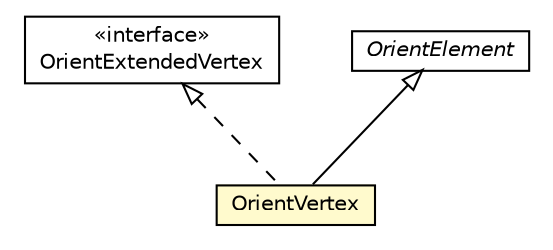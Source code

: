 #!/usr/local/bin/dot
#
# Class diagram 
# Generated by UMLGraph version R5_6-24-gf6e263 (http://www.umlgraph.org/)
#

digraph G {
	edge [fontname="Helvetica",fontsize=10,labelfontname="Helvetica",labelfontsize=10];
	node [fontname="Helvetica",fontsize=10,shape=plaintext];
	nodesep=0.25;
	ranksep=0.5;
	// com.tinkerpop.blueprints.impls.orient.OrientExtendedVertex
	c4513185 [label=<<table title="com.tinkerpop.blueprints.impls.orient.OrientExtendedVertex" border="0" cellborder="1" cellspacing="0" cellpadding="2" port="p" href="./OrientExtendedVertex.html">
		<tr><td><table border="0" cellspacing="0" cellpadding="1">
<tr><td align="center" balign="center"> &#171;interface&#187; </td></tr>
<tr><td align="center" balign="center"> OrientExtendedVertex </td></tr>
		</table></td></tr>
		</table>>, URL="./OrientExtendedVertex.html", fontname="Helvetica", fontcolor="black", fontsize=10.0];
	// com.tinkerpop.blueprints.impls.orient.OrientVertex
	c4513193 [label=<<table title="com.tinkerpop.blueprints.impls.orient.OrientVertex" border="0" cellborder="1" cellspacing="0" cellpadding="2" port="p" bgcolor="lemonChiffon" href="./OrientVertex.html">
		<tr><td><table border="0" cellspacing="0" cellpadding="1">
<tr><td align="center" balign="center"> OrientVertex </td></tr>
		</table></td></tr>
		</table>>, URL="./OrientVertex.html", fontname="Helvetica", fontcolor="black", fontsize=10.0];
	// com.tinkerpop.blueprints.impls.orient.OrientElement
	c4513194 [label=<<table title="com.tinkerpop.blueprints.impls.orient.OrientElement" border="0" cellborder="1" cellspacing="0" cellpadding="2" port="p" href="./OrientElement.html">
		<tr><td><table border="0" cellspacing="0" cellpadding="1">
<tr><td align="center" balign="center"><font face="Helvetica-Oblique"> OrientElement </font></td></tr>
		</table></td></tr>
		</table>>, URL="./OrientElement.html", fontname="Helvetica", fontcolor="black", fontsize=10.0];
	//com.tinkerpop.blueprints.impls.orient.OrientVertex extends com.tinkerpop.blueprints.impls.orient.OrientElement
	c4513194:p -> c4513193:p [dir=back,arrowtail=empty];
	//com.tinkerpop.blueprints.impls.orient.OrientVertex implements com.tinkerpop.blueprints.impls.orient.OrientExtendedVertex
	c4513185:p -> c4513193:p [dir=back,arrowtail=empty,style=dashed];
}

